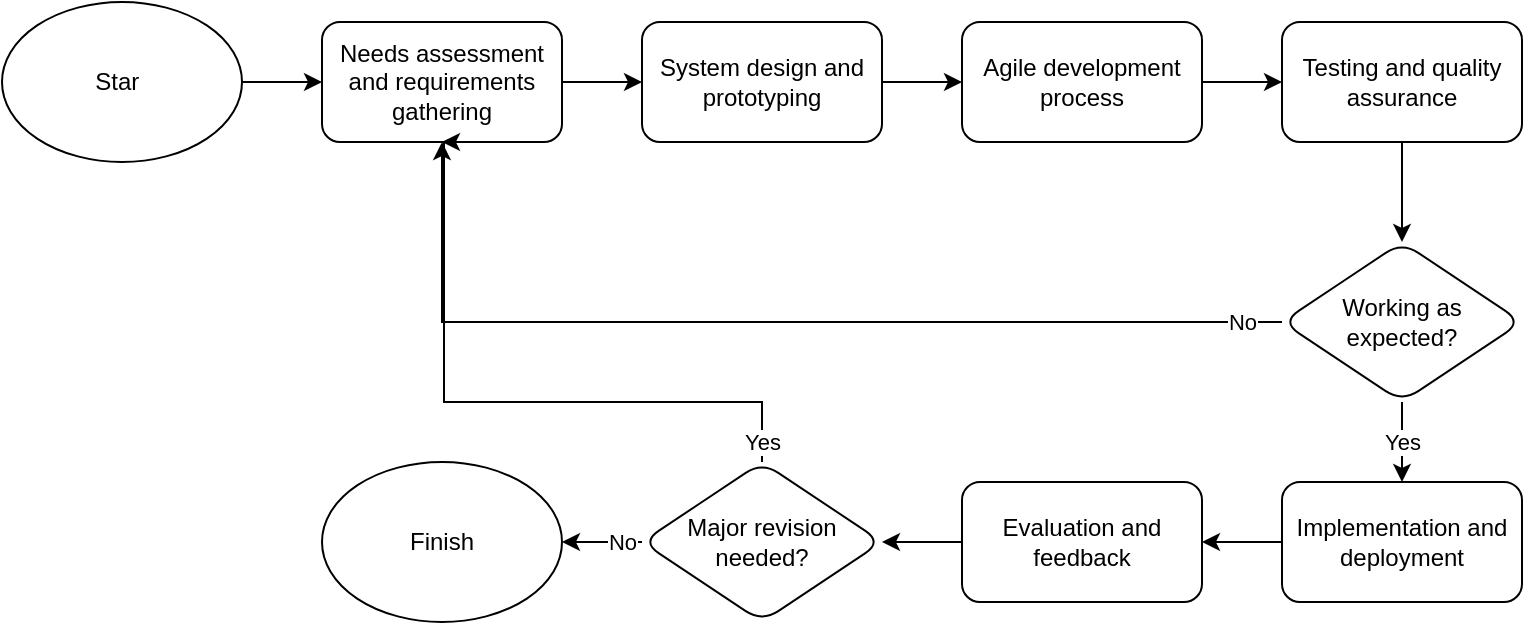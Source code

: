 <mxfile version="26.2.13" pages="2">
  <diagram id="C5RBs43oDa-KdzZeNtuy" name="Page-1">
    <mxGraphModel grid="1" page="1" gridSize="10" guides="1" tooltips="1" connect="1" arrows="1" fold="1" pageScale="1" pageWidth="827" pageHeight="1169" math="0" shadow="0">
      <root>
        <mxCell id="WIyWlLk6GJQsqaUBKTNV-0" />
        <mxCell id="WIyWlLk6GJQsqaUBKTNV-1" parent="WIyWlLk6GJQsqaUBKTNV-0" />
        <mxCell id="MKRiY6xFLZvtB7DE9-CI-2" value="" style="edgeStyle=orthogonalEdgeStyle;rounded=0;orthogonalLoop=1;jettySize=auto;html=1;" edge="1" parent="WIyWlLk6GJQsqaUBKTNV-1" source="MKRiY6xFLZvtB7DE9-CI-0" target="MKRiY6xFLZvtB7DE9-CI-1">
          <mxGeometry relative="1" as="geometry" />
        </mxCell>
        <mxCell id="MKRiY6xFLZvtB7DE9-CI-0" value="Star&lt;span style=&quot;white-space: pre;&quot;&gt;&#x9;&lt;/span&gt;" style="ellipse;whiteSpace=wrap;html=1;" vertex="1" parent="WIyWlLk6GJQsqaUBKTNV-1">
          <mxGeometry x="40" y="40" width="120" height="80" as="geometry" />
        </mxCell>
        <mxCell id="MKRiY6xFLZvtB7DE9-CI-4" value="" style="edgeStyle=orthogonalEdgeStyle;rounded=0;orthogonalLoop=1;jettySize=auto;html=1;" edge="1" parent="WIyWlLk6GJQsqaUBKTNV-1" source="MKRiY6xFLZvtB7DE9-CI-1" target="MKRiY6xFLZvtB7DE9-CI-3">
          <mxGeometry relative="1" as="geometry" />
        </mxCell>
        <mxCell id="MKRiY6xFLZvtB7DE9-CI-1" value="Needs assessment and requirements gathering" style="rounded=1;whiteSpace=wrap;html=1;" vertex="1" parent="WIyWlLk6GJQsqaUBKTNV-1">
          <mxGeometry x="200" y="50" width="120" height="60" as="geometry" />
        </mxCell>
        <mxCell id="MKRiY6xFLZvtB7DE9-CI-6" value="" style="edgeStyle=orthogonalEdgeStyle;rounded=0;orthogonalLoop=1;jettySize=auto;html=1;" edge="1" parent="WIyWlLk6GJQsqaUBKTNV-1" source="MKRiY6xFLZvtB7DE9-CI-3" target="MKRiY6xFLZvtB7DE9-CI-5">
          <mxGeometry relative="1" as="geometry" />
        </mxCell>
        <mxCell id="MKRiY6xFLZvtB7DE9-CI-3" value="System design and prototyping" style="whiteSpace=wrap;html=1;rounded=1;" vertex="1" parent="WIyWlLk6GJQsqaUBKTNV-1">
          <mxGeometry x="360" y="50" width="120" height="60" as="geometry" />
        </mxCell>
        <mxCell id="MKRiY6xFLZvtB7DE9-CI-8" value="" style="edgeStyle=orthogonalEdgeStyle;rounded=0;orthogonalLoop=1;jettySize=auto;html=1;" edge="1" parent="WIyWlLk6GJQsqaUBKTNV-1" source="MKRiY6xFLZvtB7DE9-CI-5" target="MKRiY6xFLZvtB7DE9-CI-7">
          <mxGeometry relative="1" as="geometry" />
        </mxCell>
        <mxCell id="MKRiY6xFLZvtB7DE9-CI-5" value="Agile development process" style="whiteSpace=wrap;html=1;rounded=1;" vertex="1" parent="WIyWlLk6GJQsqaUBKTNV-1">
          <mxGeometry x="520" y="50" width="120" height="60" as="geometry" />
        </mxCell>
        <mxCell id="MKRiY6xFLZvtB7DE9-CI-10" value="" style="edgeStyle=orthogonalEdgeStyle;rounded=0;orthogonalLoop=1;jettySize=auto;html=1;" edge="1" parent="WIyWlLk6GJQsqaUBKTNV-1" source="MKRiY6xFLZvtB7DE9-CI-7" target="MKRiY6xFLZvtB7DE9-CI-9">
          <mxGeometry relative="1" as="geometry" />
        </mxCell>
        <mxCell id="MKRiY6xFLZvtB7DE9-CI-7" value="Testing and quality assurance" style="whiteSpace=wrap;html=1;rounded=1;" vertex="1" parent="WIyWlLk6GJQsqaUBKTNV-1">
          <mxGeometry x="680" y="50" width="120" height="60" as="geometry" />
        </mxCell>
        <mxCell id="MKRiY6xFLZvtB7DE9-CI-12" value="Yes" style="edgeStyle=orthogonalEdgeStyle;rounded=0;orthogonalLoop=1;jettySize=auto;html=1;" edge="1" parent="WIyWlLk6GJQsqaUBKTNV-1" source="MKRiY6xFLZvtB7DE9-CI-9" target="MKRiY6xFLZvtB7DE9-CI-11">
          <mxGeometry relative="1" as="geometry" />
        </mxCell>
        <mxCell id="MKRiY6xFLZvtB7DE9-CI-13" value="No" style="edgeStyle=orthogonalEdgeStyle;rounded=0;orthogonalLoop=1;jettySize=auto;html=1;entryX=0.5;entryY=1;entryDx=0;entryDy=0;" edge="1" parent="WIyWlLk6GJQsqaUBKTNV-1" source="MKRiY6xFLZvtB7DE9-CI-9" target="MKRiY6xFLZvtB7DE9-CI-1">
          <mxGeometry x="-0.922" relative="1" as="geometry">
            <mxPoint as="offset" />
          </mxGeometry>
        </mxCell>
        <mxCell id="MKRiY6xFLZvtB7DE9-CI-9" value="Working as expected?" style="rhombus;whiteSpace=wrap;html=1;rounded=1;" vertex="1" parent="WIyWlLk6GJQsqaUBKTNV-1">
          <mxGeometry x="680" y="160" width="120" height="80" as="geometry" />
        </mxCell>
        <mxCell id="MKRiY6xFLZvtB7DE9-CI-19" value="" style="edgeStyle=orthogonalEdgeStyle;rounded=0;orthogonalLoop=1;jettySize=auto;html=1;" edge="1" parent="WIyWlLk6GJQsqaUBKTNV-1" source="MKRiY6xFLZvtB7DE9-CI-11" target="MKRiY6xFLZvtB7DE9-CI-18">
          <mxGeometry relative="1" as="geometry" />
        </mxCell>
        <mxCell id="MKRiY6xFLZvtB7DE9-CI-11" value="Implementation and deployment" style="whiteSpace=wrap;html=1;rounded=1;" vertex="1" parent="WIyWlLk6GJQsqaUBKTNV-1">
          <mxGeometry x="680" y="280" width="120" height="60" as="geometry" />
        </mxCell>
        <mxCell id="MKRiY6xFLZvtB7DE9-CI-21" value="" style="edgeStyle=orthogonalEdgeStyle;rounded=0;orthogonalLoop=1;jettySize=auto;html=1;" edge="1" parent="WIyWlLk6GJQsqaUBKTNV-1" source="MKRiY6xFLZvtB7DE9-CI-18" target="MKRiY6xFLZvtB7DE9-CI-20">
          <mxGeometry relative="1" as="geometry" />
        </mxCell>
        <mxCell id="MKRiY6xFLZvtB7DE9-CI-18" value="Evaluation and feedback" style="whiteSpace=wrap;html=1;rounded=1;" vertex="1" parent="WIyWlLk6GJQsqaUBKTNV-1">
          <mxGeometry x="520" y="280" width="120" height="60" as="geometry" />
        </mxCell>
        <mxCell id="MKRiY6xFLZvtB7DE9-CI-22" value="Yes" style="edgeStyle=orthogonalEdgeStyle;rounded=0;orthogonalLoop=1;jettySize=auto;html=1;" edge="1" parent="WIyWlLk6GJQsqaUBKTNV-1" source="MKRiY6xFLZvtB7DE9-CI-20">
          <mxGeometry x="-0.937" relative="1" as="geometry">
            <mxPoint x="260" y="110" as="targetPoint" />
            <Array as="points">
              <mxPoint x="420" y="240" />
              <mxPoint x="261" y="240" />
            </Array>
            <mxPoint as="offset" />
          </mxGeometry>
        </mxCell>
        <mxCell id="MKRiY6xFLZvtB7DE9-CI-24" value="No" style="edgeStyle=orthogonalEdgeStyle;rounded=0;orthogonalLoop=1;jettySize=auto;html=1;" edge="1" parent="WIyWlLk6GJQsqaUBKTNV-1" source="MKRiY6xFLZvtB7DE9-CI-20" target="MKRiY6xFLZvtB7DE9-CI-23">
          <mxGeometry x="-0.5" relative="1" as="geometry">
            <mxPoint as="offset" />
          </mxGeometry>
        </mxCell>
        <mxCell id="MKRiY6xFLZvtB7DE9-CI-20" value="Major revision needed?" style="rhombus;whiteSpace=wrap;html=1;rounded=1;" vertex="1" parent="WIyWlLk6GJQsqaUBKTNV-1">
          <mxGeometry x="360" y="270" width="120" height="80" as="geometry" />
        </mxCell>
        <mxCell id="MKRiY6xFLZvtB7DE9-CI-23" value="Finish" style="ellipse;whiteSpace=wrap;html=1;" vertex="1" parent="WIyWlLk6GJQsqaUBKTNV-1">
          <mxGeometry x="200" y="270" width="120" height="80" as="geometry" />
        </mxCell>
      </root>
    </mxGraphModel>
  </diagram>
  <diagram id="DpVfogc2jMg-xILwcUwH" name="Page-2">
    <mxGraphModel grid="1" page="1" gridSize="10" guides="1" tooltips="1" connect="1" arrows="1" fold="1" pageScale="1" pageWidth="827" pageHeight="1169" math="0" shadow="0">
      <root>
        <mxCell id="0" />
        <mxCell id="1" parent="0" />
        <mxCell id="WmncsRXSF91PUMt_Dcu1-7" style="edgeStyle=orthogonalEdgeStyle;rounded=0;orthogonalLoop=1;jettySize=auto;html=1;" edge="1" parent="1" source="gQKtHu4xwXuRZ_eYktrR-1" target="WmncsRXSF91PUMt_Dcu1-1">
          <mxGeometry relative="1" as="geometry" />
        </mxCell>
        <mxCell id="gQKtHu4xwXuRZ_eYktrR-1" value="Star&lt;span style=&quot;white-space: pre;&quot;&gt;&#x9;&lt;/span&gt;" style="ellipse;whiteSpace=wrap;html=1;" vertex="1" parent="1">
          <mxGeometry x="40" y="40" width="120" height="80" as="geometry" />
        </mxCell>
        <mxCell id="gQKtHu4xwXuRZ_eYktrR-2" value="Finish" style="ellipse;whiteSpace=wrap;html=1;" vertex="1" parent="1">
          <mxGeometry x="200" y="160" width="120" height="80" as="geometry" />
        </mxCell>
        <mxCell id="WmncsRXSF91PUMt_Dcu1-8" style="edgeStyle=orthogonalEdgeStyle;rounded=0;orthogonalLoop=1;jettySize=auto;html=1;" edge="1" parent="1" source="WmncsRXSF91PUMt_Dcu1-1" target="WmncsRXSF91PUMt_Dcu1-2">
          <mxGeometry relative="1" as="geometry" />
        </mxCell>
        <mxCell id="WmncsRXSF91PUMt_Dcu1-1" value="Problem identification" style="rounded=1;whiteSpace=wrap;html=1;" vertex="1" parent="1">
          <mxGeometry x="200" y="40" width="120" height="80" as="geometry" />
        </mxCell>
        <mxCell id="WmncsRXSF91PUMt_Dcu1-9" style="edgeStyle=orthogonalEdgeStyle;rounded=0;orthogonalLoop=1;jettySize=auto;html=1;entryX=0;entryY=0.5;entryDx=0;entryDy=0;" edge="1" parent="1" source="WmncsRXSF91PUMt_Dcu1-2" target="WmncsRXSF91PUMt_Dcu1-4">
          <mxGeometry relative="1" as="geometry" />
        </mxCell>
        <mxCell id="WmncsRXSF91PUMt_Dcu1-2" value="Literature review" style="rounded=1;whiteSpace=wrap;html=1;" vertex="1" parent="1">
          <mxGeometry x="360" y="40" width="120" height="80" as="geometry" />
        </mxCell>
        <mxCell id="WmncsRXSF91PUMt_Dcu1-10" style="edgeStyle=orthogonalEdgeStyle;rounded=0;orthogonalLoop=1;jettySize=auto;html=1;" edge="1" parent="1" source="WmncsRXSF91PUMt_Dcu1-4" target="WmncsRXSF91PUMt_Dcu1-5">
          <mxGeometry relative="1" as="geometry" />
        </mxCell>
        <mxCell id="WmncsRXSF91PUMt_Dcu1-4" value="Strategic IT planning" style="rounded=1;whiteSpace=wrap;html=1;" vertex="1" parent="1">
          <mxGeometry x="520" y="40" width="120" height="80" as="geometry" />
        </mxCell>
        <mxCell id="WmncsRXSF91PUMt_Dcu1-11" style="edgeStyle=orthogonalEdgeStyle;rounded=0;orthogonalLoop=1;jettySize=auto;html=1;" edge="1" parent="1" source="WmncsRXSF91PUMt_Dcu1-5" target="WmncsRXSF91PUMt_Dcu1-6">
          <mxGeometry relative="1" as="geometry" />
        </mxCell>
        <mxCell id="WmncsRXSF91PUMt_Dcu1-5" value="Agile-based system design" style="rounded=1;whiteSpace=wrap;html=1;" vertex="1" parent="1">
          <mxGeometry x="520" y="160" width="120" height="80" as="geometry" />
        </mxCell>
        <mxCell id="WmncsRXSF91PUMt_Dcu1-12" style="edgeStyle=orthogonalEdgeStyle;rounded=0;orthogonalLoop=1;jettySize=auto;html=1;" edge="1" parent="1" source="WmncsRXSF91PUMt_Dcu1-6" target="gQKtHu4xwXuRZ_eYktrR-2">
          <mxGeometry relative="1" as="geometry" />
        </mxCell>
        <mxCell id="WmncsRXSF91PUMt_Dcu1-6" value="Research documentation" style="rounded=1;whiteSpace=wrap;html=1;" vertex="1" parent="1">
          <mxGeometry x="360" y="160" width="120" height="80" as="geometry" />
        </mxCell>
      </root>
    </mxGraphModel>
  </diagram>
</mxfile>
